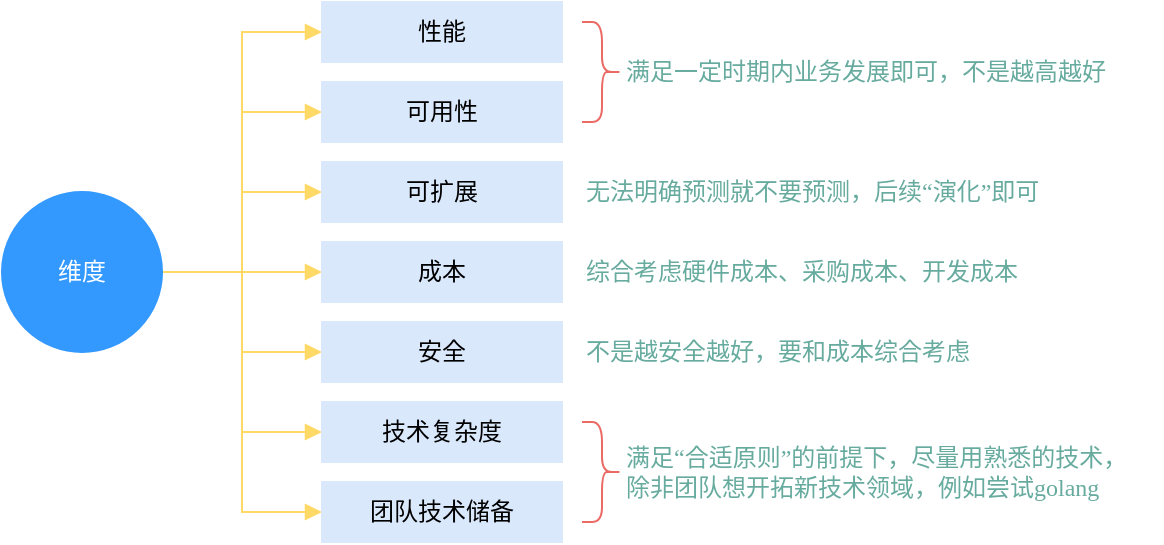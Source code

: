 <mxfile version="15.4.0" type="device" pages="2"><diagram id="_polHwTM-BAjbrMWKtLq" name="Page-1"><mxGraphModel dx="1074" dy="954" grid="1" gridSize="10" guides="1" tooltips="1" connect="1" arrows="1" fold="1" page="1" pageScale="1" pageWidth="827" pageHeight="1169" math="0" shadow="0"><root><mxCell id="0"/><mxCell id="1" parent="0"/><mxCell id="AQ0Ri9R4u7s_8Rl8Xuec-16" style="edgeStyle=orthogonalEdgeStyle;rounded=0;orthogonalLoop=1;jettySize=auto;html=1;exitX=1;exitY=0.5;exitDx=0;exitDy=0;entryX=0;entryY=0.5;entryDx=0;entryDy=0;endArrow=block;endFill=1;fontFamily=微软雅黑;strokeColor=#FFD966;" edge="1" parent="1" source="AQ0Ri9R4u7s_8Rl8Xuec-1" target="AQ0Ri9R4u7s_8Rl8Xuec-2"><mxGeometry relative="1" as="geometry"/></mxCell><mxCell id="AQ0Ri9R4u7s_8Rl8Xuec-17" style="edgeStyle=orthogonalEdgeStyle;rounded=0;orthogonalLoop=1;jettySize=auto;html=1;exitX=1;exitY=0.5;exitDx=0;exitDy=0;entryX=0;entryY=0.5;entryDx=0;entryDy=0;endArrow=block;endFill=1;fontFamily=微软雅黑;strokeColor=#FFD966;" edge="1" parent="1" source="AQ0Ri9R4u7s_8Rl8Xuec-1" target="AQ0Ri9R4u7s_8Rl8Xuec-3"><mxGeometry relative="1" as="geometry"/></mxCell><mxCell id="AQ0Ri9R4u7s_8Rl8Xuec-18" style="edgeStyle=orthogonalEdgeStyle;rounded=0;orthogonalLoop=1;jettySize=auto;html=1;exitX=1;exitY=0.5;exitDx=0;exitDy=0;entryX=0;entryY=0.5;entryDx=0;entryDy=0;endArrow=block;endFill=1;fontFamily=微软雅黑;strokeColor=#FFD966;" edge="1" parent="1" source="AQ0Ri9R4u7s_8Rl8Xuec-1" target="AQ0Ri9R4u7s_8Rl8Xuec-4"><mxGeometry relative="1" as="geometry"/></mxCell><mxCell id="AQ0Ri9R4u7s_8Rl8Xuec-19" style="edgeStyle=orthogonalEdgeStyle;rounded=0;orthogonalLoop=1;jettySize=auto;html=1;exitX=1;exitY=0.5;exitDx=0;exitDy=0;entryX=0;entryY=0.5;entryDx=0;entryDy=0;endArrow=block;endFill=1;fontFamily=微软雅黑;strokeColor=#FFD966;" edge="1" parent="1" source="AQ0Ri9R4u7s_8Rl8Xuec-1" target="AQ0Ri9R4u7s_8Rl8Xuec-5"><mxGeometry relative="1" as="geometry"/></mxCell><mxCell id="AQ0Ri9R4u7s_8Rl8Xuec-20" style="edgeStyle=orthogonalEdgeStyle;rounded=0;orthogonalLoop=1;jettySize=auto;html=1;exitX=1;exitY=0.5;exitDx=0;exitDy=0;entryX=0;entryY=0.5;entryDx=0;entryDy=0;endArrow=block;endFill=1;fontFamily=微软雅黑;strokeColor=#FFD966;" edge="1" parent="1" source="AQ0Ri9R4u7s_8Rl8Xuec-1" target="AQ0Ri9R4u7s_8Rl8Xuec-6"><mxGeometry relative="1" as="geometry"/></mxCell><mxCell id="AQ0Ri9R4u7s_8Rl8Xuec-21" style="edgeStyle=orthogonalEdgeStyle;rounded=0;orthogonalLoop=1;jettySize=auto;html=1;exitX=1;exitY=0.5;exitDx=0;exitDy=0;entryX=0;entryY=0.5;entryDx=0;entryDy=0;endArrow=block;endFill=1;fontFamily=微软雅黑;strokeColor=#FFD966;" edge="1" parent="1" source="AQ0Ri9R4u7s_8Rl8Xuec-1" target="AQ0Ri9R4u7s_8Rl8Xuec-7"><mxGeometry relative="1" as="geometry"/></mxCell><mxCell id="AQ0Ri9R4u7s_8Rl8Xuec-22" style="edgeStyle=orthogonalEdgeStyle;rounded=0;orthogonalLoop=1;jettySize=auto;html=1;exitX=1;exitY=0.5;exitDx=0;exitDy=0;entryX=0;entryY=0.5;entryDx=0;entryDy=0;endArrow=block;endFill=1;fontFamily=微软雅黑;strokeColor=#FFD966;" edge="1" parent="1" source="AQ0Ri9R4u7s_8Rl8Xuec-1" target="AQ0Ri9R4u7s_8Rl8Xuec-8"><mxGeometry relative="1" as="geometry"/></mxCell><mxCell id="AQ0Ri9R4u7s_8Rl8Xuec-1" value="维度" style="ellipse;whiteSpace=wrap;html=1;aspect=fixed;fontFamily=微软雅黑;fillColor=#3399FF;strokeColor=#3399FF;fontColor=#ffffff;" vertex="1" parent="1"><mxGeometry x="80" y="435" width="80" height="80" as="geometry"/></mxCell><mxCell id="AQ0Ri9R4u7s_8Rl8Xuec-2" value="性能" style="rounded=0;whiteSpace=wrap;html=1;fontFamily=微软雅黑;fillColor=#dae8fc;strokeColor=#DAE8FC;" vertex="1" parent="1"><mxGeometry x="240" y="340" width="120" height="30" as="geometry"/></mxCell><mxCell id="AQ0Ri9R4u7s_8Rl8Xuec-3" value="可用性" style="rounded=0;whiteSpace=wrap;html=1;fontFamily=微软雅黑;fillColor=#DAE8FC;strokeColor=#DAE8FC;" vertex="1" parent="1"><mxGeometry x="240" y="380" width="120" height="30" as="geometry"/></mxCell><mxCell id="AQ0Ri9R4u7s_8Rl8Xuec-4" value="可扩展" style="rounded=0;whiteSpace=wrap;html=1;fontFamily=微软雅黑;fillColor=#DAE8FC;strokeColor=#DAE8FC;" vertex="1" parent="1"><mxGeometry x="240" y="420" width="120" height="30" as="geometry"/></mxCell><mxCell id="AQ0Ri9R4u7s_8Rl8Xuec-5" value="成本" style="rounded=0;whiteSpace=wrap;html=1;fontFamily=微软雅黑;fillColor=#DAE8FC;strokeColor=#DAE8FC;" vertex="1" parent="1"><mxGeometry x="240" y="460" width="120" height="30" as="geometry"/></mxCell><mxCell id="AQ0Ri9R4u7s_8Rl8Xuec-6" value="安全" style="rounded=0;whiteSpace=wrap;html=1;fontFamily=微软雅黑;fillColor=#DAE8FC;strokeColor=#DAE8FC;" vertex="1" parent="1"><mxGeometry x="240" y="500" width="120" height="30" as="geometry"/></mxCell><mxCell id="AQ0Ri9R4u7s_8Rl8Xuec-7" value="技术复杂度" style="rounded=0;whiteSpace=wrap;html=1;fontFamily=微软雅黑;fillColor=#DAE8FC;strokeColor=#DAE8FC;" vertex="1" parent="1"><mxGeometry x="240" y="540" width="120" height="30" as="geometry"/></mxCell><mxCell id="AQ0Ri9R4u7s_8Rl8Xuec-8" value="团队技术储备" style="rounded=0;whiteSpace=wrap;html=1;fontFamily=微软雅黑;fillColor=#DAE8FC;strokeColor=#DAE8FC;" vertex="1" parent="1"><mxGeometry x="240" y="580" width="120" height="30" as="geometry"/></mxCell><mxCell id="AQ0Ri9R4u7s_8Rl8Xuec-9" value="" style="shape=curlyBracket;whiteSpace=wrap;html=1;rounded=1;flipH=1;fontFamily=微软雅黑;strokeColor=#EA6B66;" vertex="1" parent="1"><mxGeometry x="370" y="350" width="20" height="50" as="geometry"/></mxCell><mxCell id="AQ0Ri9R4u7s_8Rl8Xuec-10" value="" style="shape=curlyBracket;whiteSpace=wrap;html=1;rounded=1;flipH=1;fontFamily=微软雅黑;strokeColor=#EA6B66;" vertex="1" parent="1"><mxGeometry x="370" y="550" width="20" height="50" as="geometry"/></mxCell><mxCell id="AQ0Ri9R4u7s_8Rl8Xuec-11" value="满足一定时期内业务发展即可，不是越高越好" style="text;html=1;align=left;verticalAlign=middle;whiteSpace=wrap;rounded=0;fontFamily=微软雅黑;fontColor=#67AB9F;" vertex="1" parent="1"><mxGeometry x="390" y="360" width="250" height="30" as="geometry"/></mxCell><mxCell id="AQ0Ri9R4u7s_8Rl8Xuec-12" value="无法明确预测就不要预测，后续“演化”即可" style="text;html=1;align=left;verticalAlign=middle;whiteSpace=wrap;rounded=0;fontFamily=微软雅黑;fontColor=#67AB9F;" vertex="1" parent="1"><mxGeometry x="370" y="420" width="250" height="30" as="geometry"/></mxCell><mxCell id="AQ0Ri9R4u7s_8Rl8Xuec-13" value="综合考虑硬件成本、采购成本、开发成本" style="text;html=1;align=left;verticalAlign=middle;whiteSpace=wrap;rounded=0;fontFamily=微软雅黑;fontColor=#67AB9F;" vertex="1" parent="1"><mxGeometry x="370" y="460" width="220" height="30" as="geometry"/></mxCell><mxCell id="AQ0Ri9R4u7s_8Rl8Xuec-14" value="不是越安全越好，要和成本综合考虑" style="text;html=1;align=left;verticalAlign=middle;whiteSpace=wrap;rounded=0;fontFamily=微软雅黑;fontColor=#67AB9F;" vertex="1" parent="1"><mxGeometry x="370" y="500" width="200" height="30" as="geometry"/></mxCell><mxCell id="AQ0Ri9R4u7s_8Rl8Xuec-15" value="满足“合适原则”的前提下，尽量用熟悉的技术，&lt;br&gt;除非团队想开拓新技术领域，例如尝试golang" style="text;html=1;align=left;verticalAlign=middle;whiteSpace=wrap;rounded=0;fontFamily=微软雅黑;fontColor=#67AB9F;" vertex="1" parent="1"><mxGeometry x="390" y="560" width="270" height="30" as="geometry"/></mxCell></root></mxGraphModel></diagram><diagram id="iIrMJWbAjHKlf_N6YdJV" name="Page-2"><mxGraphModel dx="1074" dy="954" grid="1" gridSize="10" guides="1" tooltips="1" connect="1" arrows="1" fold="1" page="1" pageScale="1" pageWidth="827" pageHeight="1169" math="0" shadow="0"><root><mxCell id="b0em72BOzzI04JBlVyNf-0"/><mxCell id="b0em72BOzzI04JBlVyNf-1" parent="b0em72BOzzI04JBlVyNf-0"/><mxCell id="FDB-fKlyrG4SnrFSMMzZ-0" style="edgeStyle=orthogonalEdgeStyle;rounded=0;orthogonalLoop=1;jettySize=auto;html=1;exitX=1;exitY=0.5;exitDx=0;exitDy=0;entryX=0;entryY=0.5;entryDx=0;entryDy=0;endArrow=block;endFill=1;fontFamily=微软雅黑;strokeColor=#FFD966;" edge="1" parent="b0em72BOzzI04JBlVyNf-1" source="FDB-fKlyrG4SnrFSMMzZ-22" target="FDB-fKlyrG4SnrFSMMzZ-8"><mxGeometry relative="1" as="geometry"/></mxCell><mxCell id="FDB-fKlyrG4SnrFSMMzZ-1" style="edgeStyle=orthogonalEdgeStyle;rounded=0;orthogonalLoop=1;jettySize=auto;html=1;exitX=1;exitY=0.5;exitDx=0;exitDy=0;entryX=0;entryY=0.5;entryDx=0;entryDy=0;endArrow=block;endFill=1;fontFamily=微软雅黑;strokeColor=#FFD966;" edge="1" parent="b0em72BOzzI04JBlVyNf-1" source="FDB-fKlyrG4SnrFSMMzZ-22" target="FDB-fKlyrG4SnrFSMMzZ-9"><mxGeometry relative="1" as="geometry"/></mxCell><mxCell id="FDB-fKlyrG4SnrFSMMzZ-2" style="edgeStyle=orthogonalEdgeStyle;rounded=0;orthogonalLoop=1;jettySize=auto;html=1;exitX=1;exitY=0.5;exitDx=0;exitDy=0;entryX=0;entryY=0.5;entryDx=0;entryDy=0;endArrow=block;endFill=1;fontFamily=微软雅黑;strokeColor=#FFD966;" edge="1" parent="b0em72BOzzI04JBlVyNf-1" source="FDB-fKlyrG4SnrFSMMzZ-22" target="FDB-fKlyrG4SnrFSMMzZ-10"><mxGeometry relative="1" as="geometry"/></mxCell><mxCell id="FDB-fKlyrG4SnrFSMMzZ-3" style="edgeStyle=orthogonalEdgeStyle;rounded=0;orthogonalLoop=1;jettySize=auto;html=1;exitX=1;exitY=0.5;exitDx=0;exitDy=0;entryX=0;entryY=0.5;entryDx=0;entryDy=0;endArrow=block;endFill=1;fontFamily=微软雅黑;strokeColor=#FFD966;" edge="1" parent="b0em72BOzzI04JBlVyNf-1" source="FDB-fKlyrG4SnrFSMMzZ-23" target="FDB-fKlyrG4SnrFSMMzZ-11"><mxGeometry relative="1" as="geometry"/></mxCell><mxCell id="FDB-fKlyrG4SnrFSMMzZ-4" style="edgeStyle=orthogonalEdgeStyle;rounded=0;orthogonalLoop=1;jettySize=auto;html=1;exitX=1;exitY=0.5;exitDx=0;exitDy=0;entryX=0;entryY=0.5;entryDx=0;entryDy=0;endArrow=block;endFill=1;fontFamily=微软雅黑;strokeColor=#FFD966;" edge="1" parent="b0em72BOzzI04JBlVyNf-1" source="FDB-fKlyrG4SnrFSMMzZ-23" target="FDB-fKlyrG4SnrFSMMzZ-12"><mxGeometry relative="1" as="geometry"/></mxCell><mxCell id="FDB-fKlyrG4SnrFSMMzZ-5" style="edgeStyle=orthogonalEdgeStyle;rounded=0;orthogonalLoop=1;jettySize=auto;html=1;exitX=1;exitY=0.5;exitDx=0;exitDy=0;entryX=0;entryY=0.5;entryDx=0;entryDy=0;endArrow=block;endFill=1;fontFamily=微软雅黑;strokeColor=#FFD966;" edge="1" parent="b0em72BOzzI04JBlVyNf-1" source="FDB-fKlyrG4SnrFSMMzZ-23" target="FDB-fKlyrG4SnrFSMMzZ-13"><mxGeometry relative="1" as="geometry"/></mxCell><mxCell id="FDB-fKlyrG4SnrFSMMzZ-24" style="edgeStyle=orthogonalEdgeStyle;rounded=0;orthogonalLoop=1;jettySize=auto;html=1;exitX=1;exitY=0.5;exitDx=0;exitDy=0;entryX=0;entryY=0.5;entryDx=0;entryDy=0;fontFamily=微软雅黑;fontColor=#67AB9F;endArrow=block;endFill=1;strokeColor=#FFD966;" edge="1" parent="b0em72BOzzI04JBlVyNf-1" source="FDB-fKlyrG4SnrFSMMzZ-7" target="FDB-fKlyrG4SnrFSMMzZ-22"><mxGeometry relative="1" as="geometry"/></mxCell><mxCell id="FDB-fKlyrG4SnrFSMMzZ-25" style="edgeStyle=orthogonalEdgeStyle;rounded=0;orthogonalLoop=1;jettySize=auto;html=1;exitX=1;exitY=0.5;exitDx=0;exitDy=0;entryX=0;entryY=0.5;entryDx=0;entryDy=0;fontFamily=微软雅黑;fontColor=#67AB9F;endArrow=block;endFill=1;strokeColor=#FFD966;" edge="1" parent="b0em72BOzzI04JBlVyNf-1" source="FDB-fKlyrG4SnrFSMMzZ-7" target="FDB-fKlyrG4SnrFSMMzZ-23"><mxGeometry relative="1" as="geometry"/></mxCell><mxCell id="FDB-fKlyrG4SnrFSMMzZ-7" value="备选&lt;br&gt;架构" style="ellipse;whiteSpace=wrap;html=1;aspect=fixed;fontFamily=微软雅黑;fillColor=#3399FF;strokeColor=#3399FF;fontColor=#ffffff;" vertex="1" parent="b0em72BOzzI04JBlVyNf-1"><mxGeometry x="100" y="410" width="80" height="80" as="geometry"/></mxCell><mxCell id="FDB-fKlyrG4SnrFSMMzZ-8" value="高性能" style="rounded=0;whiteSpace=wrap;html=1;fontFamily=微软雅黑;fillColor=#dae8fc;strokeColor=#DAE8FC;" vertex="1" parent="b0em72BOzzI04JBlVyNf-1"><mxGeometry x="407" y="330" width="120" height="30" as="geometry"/></mxCell><mxCell id="FDB-fKlyrG4SnrFSMMzZ-9" value="高可用" style="rounded=0;whiteSpace=wrap;html=1;fontFamily=微软雅黑;fillColor=#DAE8FC;strokeColor=#DAE8FC;" vertex="1" parent="b0em72BOzzI04JBlVyNf-1"><mxGeometry x="407" y="370" width="120" height="30" as="geometry"/></mxCell><mxCell id="FDB-fKlyrG4SnrFSMMzZ-10" value="可扩展" style="rounded=0;whiteSpace=wrap;html=1;fontFamily=微软雅黑;fillColor=#DAE8FC;strokeColor=#DAE8FC;" vertex="1" parent="b0em72BOzzI04JBlVyNf-1"><mxGeometry x="407" y="410" width="120" height="30" as="geometry"/></mxCell><mxCell id="FDB-fKlyrG4SnrFSMMzZ-11" value="存储" style="rounded=0;whiteSpace=wrap;html=1;fontFamily=微软雅黑;fillColor=#DAE8FC;strokeColor=#DAE8FC;" vertex="1" parent="b0em72BOzzI04JBlVyNf-1"><mxGeometry x="407" y="450" width="120" height="30" as="geometry"/></mxCell><mxCell id="FDB-fKlyrG4SnrFSMMzZ-12" value="负载均衡" style="rounded=0;whiteSpace=wrap;html=1;fontFamily=微软雅黑;fillColor=#DAE8FC;strokeColor=#DAE8FC;" vertex="1" parent="b0em72BOzzI04JBlVyNf-1"><mxGeometry x="407" y="490" width="120" height="30" as="geometry"/></mxCell><mxCell id="FDB-fKlyrG4SnrFSMMzZ-13" value="分布式决策" style="rounded=0;whiteSpace=wrap;html=1;fontFamily=微软雅黑;fillColor=#DAE8FC;strokeColor=#DAE8FC;" vertex="1" parent="b0em72BOzzI04JBlVyNf-1"><mxGeometry x="407" y="530" width="120" height="30" as="geometry"/></mxCell><mxCell id="FDB-fKlyrG4SnrFSMMzZ-17" value="负载均衡、主备、集群、分片" style="text;html=1;align=left;verticalAlign=middle;whiteSpace=wrap;rounded=0;fontFamily=微软雅黑;fontColor=#67AB9F;" vertex="1" parent="b0em72BOzzI04JBlVyNf-1"><mxGeometry x="537" y="330" width="163" height="30" as="geometry"/></mxCell><mxCell id="FDB-fKlyrG4SnrFSMMzZ-18" value="数据复制、状态决策" style="text;html=1;align=left;verticalAlign=middle;whiteSpace=wrap;rounded=0;fontFamily=微软雅黑;fontColor=#67AB9F;" vertex="1" parent="b0em72BOzzI04JBlVyNf-1"><mxGeometry x="537" y="370" width="113" height="30" as="geometry"/></mxCell><mxCell id="FDB-fKlyrG4SnrFSMMzZ-19" value="微服务、微内核" style="text;html=1;align=left;verticalAlign=middle;whiteSpace=wrap;rounded=0;fontFamily=微软雅黑;fontColor=#67AB9F;" vertex="1" parent="b0em72BOzzI04JBlVyNf-1"><mxGeometry x="537" y="410" width="93" height="30" as="geometry"/></mxCell><mxCell id="FDB-fKlyrG4SnrFSMMzZ-20" value="MySQL、Redis、ES......" style="text;html=1;align=left;verticalAlign=middle;whiteSpace=wrap;rounded=0;fontFamily=微软雅黑;fontColor=#67AB9F;" vertex="1" parent="b0em72BOzzI04JBlVyNf-1"><mxGeometry x="537" y="450" width="133" height="30" as="geometry"/></mxCell><mxCell id="FDB-fKlyrG4SnrFSMMzZ-21" value="DNS、Nginx、LVS......" style="text;html=1;align=left;verticalAlign=middle;whiteSpace=wrap;rounded=0;fontFamily=微软雅黑;fontColor=#67AB9F;" vertex="1" parent="b0em72BOzzI04JBlVyNf-1"><mxGeometry x="537" y="490" width="133" height="30" as="geometry"/></mxCell><mxCell id="FDB-fKlyrG4SnrFSMMzZ-22" value="架构模式" style="rounded=1;whiteSpace=wrap;html=1;fontFamily=微软雅黑;fillColor=#F8CECC;strokeColor=#F8CECC;" vertex="1" parent="b0em72BOzzI04JBlVyNf-1"><mxGeometry x="230" y="370" width="120" height="30" as="geometry"/></mxCell><mxCell id="FDB-fKlyrG4SnrFSMMzZ-23" value="技术选型" style="rounded=1;whiteSpace=wrap;html=1;fontFamily=微软雅黑;fillColor=#F8CECC;strokeColor=#F8CECC;" vertex="1" parent="b0em72BOzzI04JBlVyNf-1"><mxGeometry x="230" y="490" width="120" height="30" as="geometry"/></mxCell><mxCell id="FDB-fKlyrG4SnrFSMMzZ-26" value="ZooKeeper、Raft" style="text;html=1;align=left;verticalAlign=middle;whiteSpace=wrap;rounded=0;fontFamily=微软雅黑;fontColor=#67AB9F;" vertex="1" parent="b0em72BOzzI04JBlVyNf-1"><mxGeometry x="537" y="530" width="103" height="30" as="geometry"/></mxCell></root></mxGraphModel></diagram></mxfile>